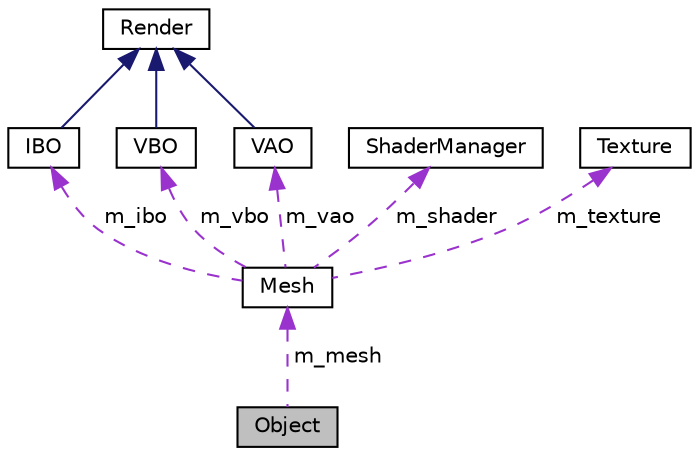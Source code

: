 digraph "Object"
{
  edge [fontname="Helvetica",fontsize="10",labelfontname="Helvetica",labelfontsize="10"];
  node [fontname="Helvetica",fontsize="10",shape=record];
  Node8 [label="Object",height=0.2,width=0.4,color="black", fillcolor="grey75", style="filled", fontcolor="black"];
  Node9 -> Node8 [dir="back",color="darkorchid3",fontsize="10",style="dashed",label=" m_mesh" ,fontname="Helvetica"];
  Node9 [label="Mesh",height=0.2,width=0.4,color="black", fillcolor="white", style="filled",URL="$class_mesh.html",tooltip="mesh management (mesh = objects that can be rendered) "];
  Node10 -> Node9 [dir="back",color="darkorchid3",fontsize="10",style="dashed",label=" m_ibo" ,fontname="Helvetica"];
  Node10 [label="IBO",height=0.2,width=0.4,color="black", fillcolor="white", style="filled",URL="$class_i_b_o.html",tooltip="class defining a IBO and associated actions "];
  Node11 -> Node10 [dir="back",color="midnightblue",fontsize="10",style="solid",fontname="Helvetica"];
  Node11 [label="Render",height=0.2,width=0.4,color="black", fillcolor="white", style="filled",URL="$class_render.html",tooltip="Mother class of rendering management. "];
  Node12 -> Node9 [dir="back",color="darkorchid3",fontsize="10",style="dashed",label=" m_shader" ,fontname="Helvetica"];
  Node12 [label="ShaderManager",height=0.2,width=0.4,color="black", fillcolor="white", style="filled",URL="$class_shader_manager.html",tooltip="manage the shaders program and their uniform variables "];
  Node13 -> Node9 [dir="back",color="darkorchid3",fontsize="10",style="dashed",label=" m_texture" ,fontname="Helvetica"];
  Node13 [label="Texture",height=0.2,width=0.4,color="black", fillcolor="white", style="filled",URL="$class_texture.html",tooltip="texture management class "];
  Node14 -> Node9 [dir="back",color="darkorchid3",fontsize="10",style="dashed",label=" m_vbo" ,fontname="Helvetica"];
  Node14 [label="VBO",height=0.2,width=0.4,color="black", fillcolor="white", style="filled",URL="$class_v_b_o.html",tooltip="class defining a VBO and associated actions "];
  Node11 -> Node14 [dir="back",color="midnightblue",fontsize="10",style="solid",fontname="Helvetica"];
  Node15 -> Node9 [dir="back",color="darkorchid3",fontsize="10",style="dashed",label=" m_vao" ,fontname="Helvetica"];
  Node15 [label="VAO",height=0.2,width=0.4,color="black", fillcolor="white", style="filled",URL="$class_v_a_o.html",tooltip="class defining a VAO and associated actions "];
  Node11 -> Node15 [dir="back",color="midnightblue",fontsize="10",style="solid",fontname="Helvetica"];
}
